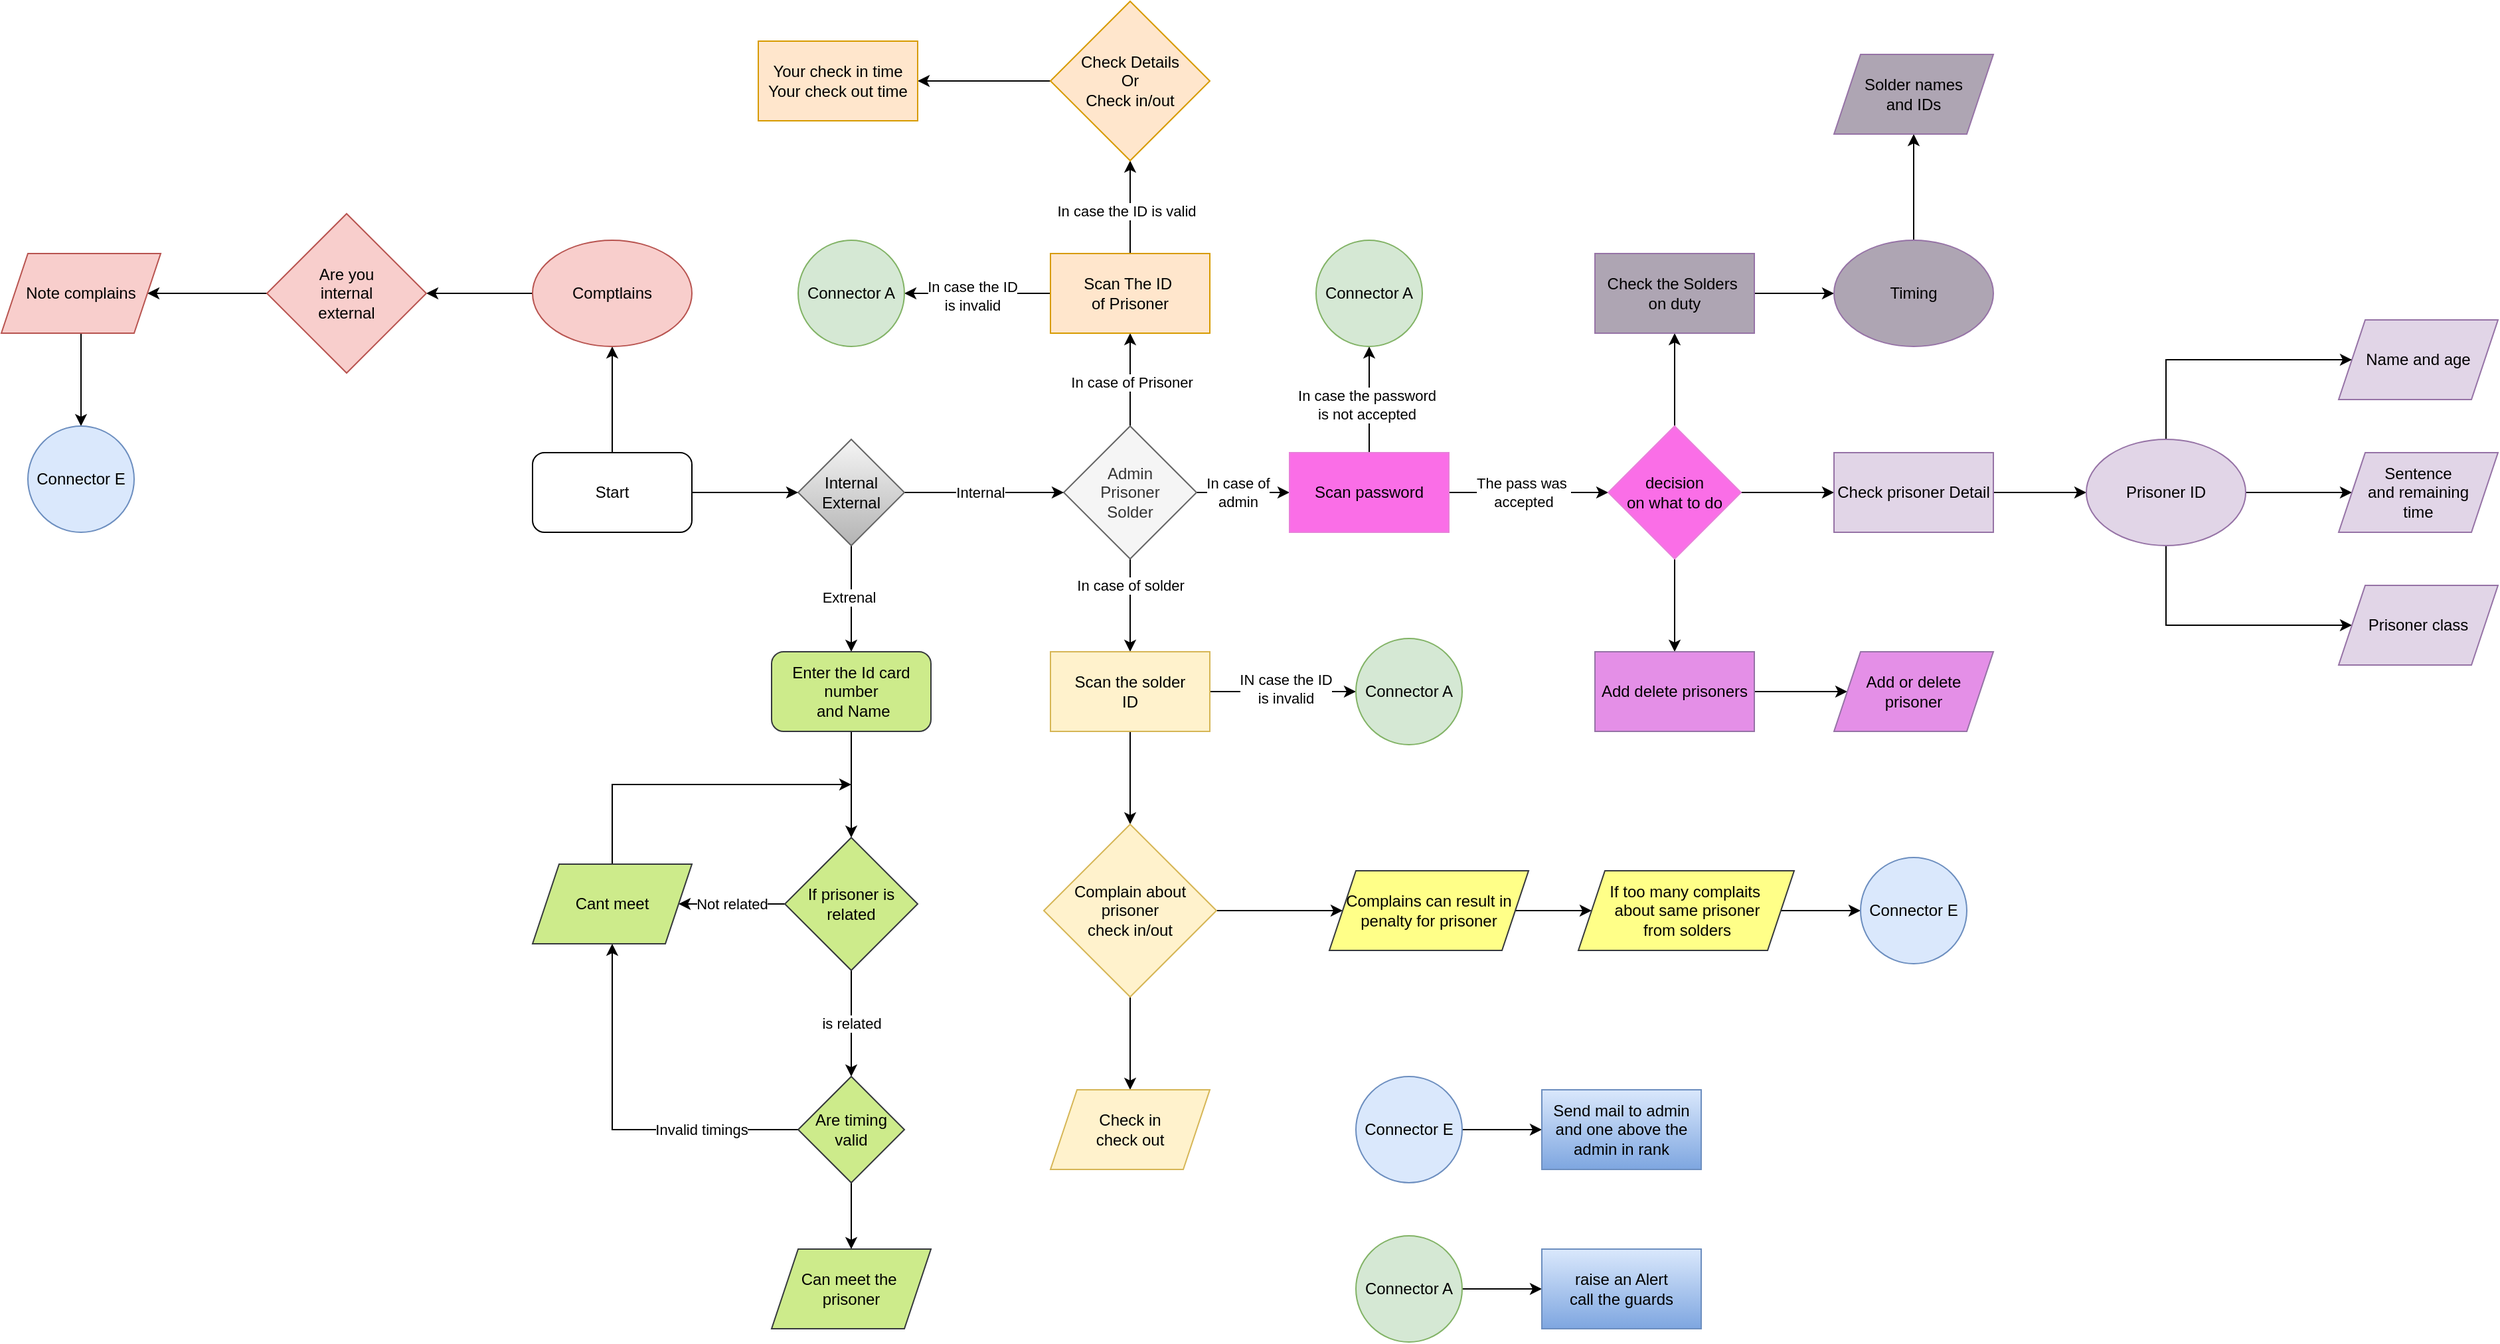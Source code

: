 <mxfile version="22.0.6" type="device">
  <diagram name="Page-1" id="rbHC8tteyZv3_Y-XcjUM">
    <mxGraphModel dx="3077" dy="2338" grid="1" gridSize="10" guides="1" tooltips="1" connect="1" arrows="1" fold="1" page="1" pageScale="1" pageWidth="850" pageHeight="1100" math="0" shadow="0">
      <root>
        <mxCell id="0" />
        <mxCell id="1" parent="0" />
        <mxCell id="c8P44Yv01NA82zBolo0K-5" value="" style="edgeStyle=orthogonalEdgeStyle;rounded=0;orthogonalLoop=1;jettySize=auto;html=1;" edge="1" parent="1" source="c8P44Yv01NA82zBolo0K-2" target="c8P44Yv01NA82zBolo0K-4">
          <mxGeometry relative="1" as="geometry" />
        </mxCell>
        <mxCell id="c8P44Yv01NA82zBolo0K-6" value="In case of Prisoner" style="edgeLabel;html=1;align=center;verticalAlign=middle;resizable=0;points=[];" vertex="1" connectable="0" parent="c8P44Yv01NA82zBolo0K-5">
          <mxGeometry x="-0.054" y="-1" relative="1" as="geometry">
            <mxPoint as="offset" />
          </mxGeometry>
        </mxCell>
        <mxCell id="c8P44Yv01NA82zBolo0K-17" value="" style="edgeStyle=orthogonalEdgeStyle;rounded=0;orthogonalLoop=1;jettySize=auto;html=1;" edge="1" parent="1" source="c8P44Yv01NA82zBolo0K-2" target="c8P44Yv01NA82zBolo0K-16">
          <mxGeometry relative="1" as="geometry" />
        </mxCell>
        <mxCell id="c8P44Yv01NA82zBolo0K-105" value="In case of&lt;br&gt;admin" style="edgeLabel;html=1;align=center;verticalAlign=middle;resizable=0;points=[];" vertex="1" connectable="0" parent="c8P44Yv01NA82zBolo0K-17">
          <mxGeometry x="-0.391" y="1" relative="1" as="geometry">
            <mxPoint x="9" y="1" as="offset" />
          </mxGeometry>
        </mxCell>
        <mxCell id="c8P44Yv01NA82zBolo0K-44" value="" style="edgeStyle=orthogonalEdgeStyle;rounded=0;orthogonalLoop=1;jettySize=auto;html=1;" edge="1" parent="1" source="c8P44Yv01NA82zBolo0K-2" target="c8P44Yv01NA82zBolo0K-43">
          <mxGeometry relative="1" as="geometry" />
        </mxCell>
        <mxCell id="c8P44Yv01NA82zBolo0K-104" value="In case of solder" style="edgeLabel;html=1;align=center;verticalAlign=middle;resizable=0;points=[];" vertex="1" connectable="0" parent="c8P44Yv01NA82zBolo0K-44">
          <mxGeometry x="-0.457" relative="1" as="geometry">
            <mxPoint y="1" as="offset" />
          </mxGeometry>
        </mxCell>
        <mxCell id="c8P44Yv01NA82zBolo0K-2" value="Admin&lt;br&gt;Prisoner&lt;br&gt;Solder" style="rhombus;whiteSpace=wrap;html=1;fillColor=#f5f5f5;fontColor=#333333;strokeColor=#666666;" vertex="1" parent="1">
          <mxGeometry x="310" y="250" width="100" height="100" as="geometry" />
        </mxCell>
        <mxCell id="c8P44Yv01NA82zBolo0K-8" value="" style="edgeStyle=orthogonalEdgeStyle;rounded=0;orthogonalLoop=1;jettySize=auto;html=1;" edge="1" parent="1" source="c8P44Yv01NA82zBolo0K-4" target="c8P44Yv01NA82zBolo0K-7">
          <mxGeometry relative="1" as="geometry" />
        </mxCell>
        <mxCell id="c8P44Yv01NA82zBolo0K-9" value="In case the ID is valid" style="edgeLabel;html=1;align=center;verticalAlign=middle;resizable=0;points=[];" vertex="1" connectable="0" parent="c8P44Yv01NA82zBolo0K-8">
          <mxGeometry x="-0.091" y="3" relative="1" as="geometry">
            <mxPoint as="offset" />
          </mxGeometry>
        </mxCell>
        <mxCell id="c8P44Yv01NA82zBolo0K-15" value="" style="edgeStyle=orthogonalEdgeStyle;rounded=0;orthogonalLoop=1;jettySize=auto;html=1;" edge="1" parent="1" source="c8P44Yv01NA82zBolo0K-4">
          <mxGeometry relative="1" as="geometry">
            <mxPoint x="190.0" y="150" as="targetPoint" />
          </mxGeometry>
        </mxCell>
        <mxCell id="c8P44Yv01NA82zBolo0K-50" value="In case the ID&lt;br&gt;is invalid" style="edgeLabel;html=1;align=center;verticalAlign=middle;resizable=0;points=[];" vertex="1" connectable="0" parent="c8P44Yv01NA82zBolo0K-15">
          <mxGeometry x="0.072" y="1" relative="1" as="geometry">
            <mxPoint x="-1" as="offset" />
          </mxGeometry>
        </mxCell>
        <mxCell id="c8P44Yv01NA82zBolo0K-4" value="Scan The ID&amp;nbsp;&lt;br&gt;of Prisoner" style="rounded=0;whiteSpace=wrap;html=1;fillColor=#ffe6cc;strokeColor=#d79b00;" vertex="1" parent="1">
          <mxGeometry x="300" y="120" width="120" height="60" as="geometry" />
        </mxCell>
        <mxCell id="c8P44Yv01NA82zBolo0K-11" value="" style="edgeStyle=orthogonalEdgeStyle;rounded=0;orthogonalLoop=1;jettySize=auto;html=1;" edge="1" parent="1" source="c8P44Yv01NA82zBolo0K-7" target="c8P44Yv01NA82zBolo0K-10">
          <mxGeometry relative="1" as="geometry" />
        </mxCell>
        <mxCell id="c8P44Yv01NA82zBolo0K-7" value="Check Details&lt;br&gt;Or&lt;br&gt;Check in/out" style="rhombus;whiteSpace=wrap;html=1;fillColor=#ffe6cc;strokeColor=#d79b00;" vertex="1" parent="1">
          <mxGeometry x="300" y="-70" width="120" height="120" as="geometry" />
        </mxCell>
        <mxCell id="c8P44Yv01NA82zBolo0K-10" value="Your check in time&lt;br&gt;Your check out time" style="rounded=0;whiteSpace=wrap;html=1;fillColor=#ffe6cc;strokeColor=#d79b00;" vertex="1" parent="1">
          <mxGeometry x="80" y="-40" width="120" height="60" as="geometry" />
        </mxCell>
        <mxCell id="c8P44Yv01NA82zBolo0K-21" value="" style="edgeStyle=orthogonalEdgeStyle;rounded=0;orthogonalLoop=1;jettySize=auto;html=1;" edge="1" parent="1" source="c8P44Yv01NA82zBolo0K-16" target="c8P44Yv01NA82zBolo0K-20">
          <mxGeometry relative="1" as="geometry" />
        </mxCell>
        <mxCell id="c8P44Yv01NA82zBolo0K-22" value="In case the password&lt;br&gt;is not accepted" style="edgeLabel;html=1;align=center;verticalAlign=middle;resizable=0;points=[];" vertex="1" connectable="0" parent="c8P44Yv01NA82zBolo0K-21">
          <mxGeometry x="-0.087" y="2" relative="1" as="geometry">
            <mxPoint as="offset" />
          </mxGeometry>
        </mxCell>
        <mxCell id="c8P44Yv01NA82zBolo0K-24" value="" style="edgeStyle=orthogonalEdgeStyle;rounded=0;orthogonalLoop=1;jettySize=auto;html=1;" edge="1" parent="1" source="c8P44Yv01NA82zBolo0K-16" target="c8P44Yv01NA82zBolo0K-23">
          <mxGeometry relative="1" as="geometry" />
        </mxCell>
        <mxCell id="c8P44Yv01NA82zBolo0K-25" value="The pass was&amp;nbsp;&lt;br&gt;accepted" style="edgeLabel;html=1;align=center;verticalAlign=middle;resizable=0;points=[];" vertex="1" connectable="0" parent="c8P44Yv01NA82zBolo0K-24">
          <mxGeometry x="-0.472" y="-1" relative="1" as="geometry">
            <mxPoint x="24" y="-1" as="offset" />
          </mxGeometry>
        </mxCell>
        <mxCell id="c8P44Yv01NA82zBolo0K-16" value="Scan password" style="rounded=0;whiteSpace=wrap;html=1;fillColor=#FA6EE7;strokeColor=#E880DA;" vertex="1" parent="1">
          <mxGeometry x="480" y="270" width="120" height="60" as="geometry" />
        </mxCell>
        <mxCell id="c8P44Yv01NA82zBolo0K-19" value="Connector A" style="ellipse;whiteSpace=wrap;html=1;aspect=fixed;fillColor=#d5e8d4;strokeColor=#82b366;" vertex="1" parent="1">
          <mxGeometry x="110" y="110" width="80" height="80" as="geometry" />
        </mxCell>
        <mxCell id="c8P44Yv01NA82zBolo0K-20" value="Connector A" style="ellipse;whiteSpace=wrap;html=1;aspect=fixed;fillColor=#d5e8d4;strokeColor=#82b366;" vertex="1" parent="1">
          <mxGeometry x="500" y="110" width="80" height="80" as="geometry" />
        </mxCell>
        <mxCell id="c8P44Yv01NA82zBolo0K-27" value="" style="edgeStyle=orthogonalEdgeStyle;rounded=0;orthogonalLoop=1;jettySize=auto;html=1;" edge="1" parent="1" source="c8P44Yv01NA82zBolo0K-23" target="c8P44Yv01NA82zBolo0K-26">
          <mxGeometry relative="1" as="geometry" />
        </mxCell>
        <mxCell id="c8P44Yv01NA82zBolo0K-29" value="" style="edgeStyle=orthogonalEdgeStyle;rounded=0;orthogonalLoop=1;jettySize=auto;html=1;" edge="1" parent="1" source="c8P44Yv01NA82zBolo0K-23" target="c8P44Yv01NA82zBolo0K-28">
          <mxGeometry relative="1" as="geometry" />
        </mxCell>
        <mxCell id="c8P44Yv01NA82zBolo0K-36" value="" style="edgeStyle=orthogonalEdgeStyle;rounded=0;orthogonalLoop=1;jettySize=auto;html=1;" edge="1" parent="1" source="c8P44Yv01NA82zBolo0K-23" target="c8P44Yv01NA82zBolo0K-35">
          <mxGeometry relative="1" as="geometry" />
        </mxCell>
        <mxCell id="c8P44Yv01NA82zBolo0K-23" value="decision&lt;br&gt;on what to do" style="rhombus;whiteSpace=wrap;html=1;rounded=0;fillColor=#FA6EE7;strokeColor=#E880DA;" vertex="1" parent="1">
          <mxGeometry x="720" y="250" width="100" height="100" as="geometry" />
        </mxCell>
        <mxCell id="c8P44Yv01NA82zBolo0K-85" value="" style="edgeStyle=orthogonalEdgeStyle;rounded=0;orthogonalLoop=1;jettySize=auto;html=1;" edge="1" parent="1" source="c8P44Yv01NA82zBolo0K-26" target="c8P44Yv01NA82zBolo0K-84">
          <mxGeometry relative="1" as="geometry" />
        </mxCell>
        <mxCell id="c8P44Yv01NA82zBolo0K-26" value="Check the Solders&amp;nbsp;&lt;br&gt;on duty" style="whiteSpace=wrap;html=1;rounded=0;fillColor=#AEA5B3;strokeColor=#9673a6;" vertex="1" parent="1">
          <mxGeometry x="710" y="120" width="120" height="60" as="geometry" />
        </mxCell>
        <mxCell id="c8P44Yv01NA82zBolo0K-32" value="" style="edgeStyle=orthogonalEdgeStyle;rounded=0;orthogonalLoop=1;jettySize=auto;html=1;" edge="1" parent="1" source="c8P44Yv01NA82zBolo0K-28" target="c8P44Yv01NA82zBolo0K-31">
          <mxGeometry relative="1" as="geometry" />
        </mxCell>
        <mxCell id="c8P44Yv01NA82zBolo0K-28" value="Check prisoner Detail" style="whiteSpace=wrap;html=1;rounded=0;fillColor=#e1d5e7;strokeColor=#9673a6;" vertex="1" parent="1">
          <mxGeometry x="890" y="270" width="120" height="60" as="geometry" />
        </mxCell>
        <mxCell id="c8P44Yv01NA82zBolo0K-30" value="Name and age" style="shape=parallelogram;perimeter=parallelogramPerimeter;whiteSpace=wrap;html=1;fixedSize=1;fillColor=#e1d5e7;strokeColor=#9673a6;" vertex="1" parent="1">
          <mxGeometry x="1270" y="170" width="120" height="60" as="geometry" />
        </mxCell>
        <mxCell id="c8P44Yv01NA82zBolo0K-37" value="" style="edgeStyle=orthogonalEdgeStyle;rounded=0;orthogonalLoop=1;jettySize=auto;html=1;" edge="1" parent="1" source="c8P44Yv01NA82zBolo0K-31" target="c8P44Yv01NA82zBolo0K-33">
          <mxGeometry relative="1" as="geometry" />
        </mxCell>
        <mxCell id="c8P44Yv01NA82zBolo0K-39" style="edgeStyle=orthogonalEdgeStyle;rounded=0;orthogonalLoop=1;jettySize=auto;html=1;entryX=0;entryY=0.5;entryDx=0;entryDy=0;" edge="1" parent="1" source="c8P44Yv01NA82zBolo0K-31" target="c8P44Yv01NA82zBolo0K-30">
          <mxGeometry relative="1" as="geometry">
            <mxPoint x="1140" y="190" as="targetPoint" />
            <Array as="points">
              <mxPoint x="1140" y="200" />
            </Array>
          </mxGeometry>
        </mxCell>
        <mxCell id="c8P44Yv01NA82zBolo0K-40" style="edgeStyle=orthogonalEdgeStyle;rounded=0;orthogonalLoop=1;jettySize=auto;html=1;exitX=0.5;exitY=1;exitDx=0;exitDy=0;entryX=0;entryY=0.5;entryDx=0;entryDy=0;" edge="1" parent="1" source="c8P44Yv01NA82zBolo0K-31" target="c8P44Yv01NA82zBolo0K-34">
          <mxGeometry relative="1" as="geometry">
            <Array as="points">
              <mxPoint x="1140" y="400" />
            </Array>
          </mxGeometry>
        </mxCell>
        <mxCell id="c8P44Yv01NA82zBolo0K-31" value="Prisoner ID" style="ellipse;whiteSpace=wrap;html=1;fillColor=#e1d5e7;strokeColor=#9673a6;" vertex="1" parent="1">
          <mxGeometry x="1080" y="260" width="120" height="80" as="geometry" />
        </mxCell>
        <mxCell id="c8P44Yv01NA82zBolo0K-33" value="Sentence&lt;br&gt;and remaining&lt;br&gt;time" style="shape=parallelogram;perimeter=parallelogramPerimeter;whiteSpace=wrap;html=1;fixedSize=1;fillColor=#e1d5e7;strokeColor=#9673a6;" vertex="1" parent="1">
          <mxGeometry x="1270" y="270" width="120" height="60" as="geometry" />
        </mxCell>
        <mxCell id="c8P44Yv01NA82zBolo0K-34" value="Prisoner class" style="shape=parallelogram;perimeter=parallelogramPerimeter;whiteSpace=wrap;html=1;fixedSize=1;fillColor=#e1d5e7;strokeColor=#9673a6;" vertex="1" parent="1">
          <mxGeometry x="1270" y="370" width="120" height="60" as="geometry" />
        </mxCell>
        <mxCell id="c8P44Yv01NA82zBolo0K-42" value="" style="edgeStyle=orthogonalEdgeStyle;rounded=0;orthogonalLoop=1;jettySize=auto;html=1;" edge="1" parent="1" source="c8P44Yv01NA82zBolo0K-35" target="c8P44Yv01NA82zBolo0K-41">
          <mxGeometry relative="1" as="geometry" />
        </mxCell>
        <mxCell id="c8P44Yv01NA82zBolo0K-35" value="Add delete prisoners" style="whiteSpace=wrap;html=1;rounded=0;fillColor=#E48FE7;strokeColor=#9673a6;" vertex="1" parent="1">
          <mxGeometry x="710" y="420" width="120" height="60" as="geometry" />
        </mxCell>
        <mxCell id="c8P44Yv01NA82zBolo0K-41" value="Add or delete&lt;br&gt;prisoner" style="shape=parallelogram;perimeter=parallelogramPerimeter;whiteSpace=wrap;html=1;fixedSize=1;fillColor=#E48FE7;strokeColor=#9673a6;" vertex="1" parent="1">
          <mxGeometry x="890" y="420" width="120" height="60" as="geometry" />
        </mxCell>
        <mxCell id="c8P44Yv01NA82zBolo0K-46" value="" style="edgeStyle=orthogonalEdgeStyle;rounded=0;orthogonalLoop=1;jettySize=auto;html=1;" edge="1" parent="1" source="c8P44Yv01NA82zBolo0K-43" target="c8P44Yv01NA82zBolo0K-45">
          <mxGeometry relative="1" as="geometry" />
        </mxCell>
        <mxCell id="c8P44Yv01NA82zBolo0K-48" value="" style="edgeStyle=orthogonalEdgeStyle;rounded=0;orthogonalLoop=1;jettySize=auto;html=1;" edge="1" parent="1" source="c8P44Yv01NA82zBolo0K-43">
          <mxGeometry relative="1" as="geometry">
            <mxPoint x="530" y="450" as="targetPoint" />
          </mxGeometry>
        </mxCell>
        <mxCell id="c8P44Yv01NA82zBolo0K-49" value="IN case the ID&lt;br&gt;is invalid" style="edgeLabel;html=1;align=center;verticalAlign=middle;resizable=0;points=[];" vertex="1" connectable="0" parent="c8P44Yv01NA82zBolo0K-48">
          <mxGeometry x="0.052" y="3" relative="1" as="geometry">
            <mxPoint x="-1" as="offset" />
          </mxGeometry>
        </mxCell>
        <mxCell id="c8P44Yv01NA82zBolo0K-43" value="Scan the solder&lt;br&gt;ID" style="whiteSpace=wrap;html=1;strokeColor=#d6b656;fillColor=#fff2cc;" vertex="1" parent="1">
          <mxGeometry x="300" y="420" width="120" height="60" as="geometry" />
        </mxCell>
        <mxCell id="c8P44Yv01NA82zBolo0K-77" value="" style="edgeStyle=orthogonalEdgeStyle;rounded=0;orthogonalLoop=1;jettySize=auto;html=1;" edge="1" parent="1" source="c8P44Yv01NA82zBolo0K-45" target="c8P44Yv01NA82zBolo0K-76">
          <mxGeometry relative="1" as="geometry" />
        </mxCell>
        <mxCell id="c8P44Yv01NA82zBolo0K-83" value="" style="edgeStyle=orthogonalEdgeStyle;rounded=0;orthogonalLoop=1;jettySize=auto;html=1;" edge="1" parent="1" source="c8P44Yv01NA82zBolo0K-45" target="c8P44Yv01NA82zBolo0K-82">
          <mxGeometry relative="1" as="geometry" />
        </mxCell>
        <mxCell id="c8P44Yv01NA82zBolo0K-45" value="Complain about prisoner&lt;br&gt;check in/out" style="rhombus;whiteSpace=wrap;html=1;strokeColor=#d6b656;fillColor=#fff2cc;" vertex="1" parent="1">
          <mxGeometry x="295" y="550" width="130" height="130" as="geometry" />
        </mxCell>
        <mxCell id="c8P44Yv01NA82zBolo0K-52" style="edgeStyle=orthogonalEdgeStyle;rounded=0;orthogonalLoop=1;jettySize=auto;html=1;exitX=1;exitY=0.5;exitDx=0;exitDy=0;entryX=0;entryY=0.5;entryDx=0;entryDy=0;" edge="1" parent="1" source="c8P44Yv01NA82zBolo0K-51" target="c8P44Yv01NA82zBolo0K-2">
          <mxGeometry relative="1" as="geometry" />
        </mxCell>
        <mxCell id="c8P44Yv01NA82zBolo0K-53" value="Internal" style="edgeLabel;html=1;align=center;verticalAlign=middle;resizable=0;points=[];" vertex="1" connectable="0" parent="c8P44Yv01NA82zBolo0K-52">
          <mxGeometry x="-0.036" y="4" relative="1" as="geometry">
            <mxPoint x="-1" y="4" as="offset" />
          </mxGeometry>
        </mxCell>
        <mxCell id="c8P44Yv01NA82zBolo0K-60" value="" style="edgeStyle=orthogonalEdgeStyle;rounded=0;orthogonalLoop=1;jettySize=auto;html=1;" edge="1" parent="1" source="c8P44Yv01NA82zBolo0K-51" target="c8P44Yv01NA82zBolo0K-59">
          <mxGeometry relative="1" as="geometry" />
        </mxCell>
        <mxCell id="c8P44Yv01NA82zBolo0K-103" value="Extrenal" style="edgeLabel;html=1;align=center;verticalAlign=middle;resizable=0;points=[];" vertex="1" connectable="0" parent="c8P44Yv01NA82zBolo0K-60">
          <mxGeometry x="-0.068" y="-2" relative="1" as="geometry">
            <mxPoint y="1" as="offset" />
          </mxGeometry>
        </mxCell>
        <mxCell id="c8P44Yv01NA82zBolo0K-51" value="Internal&lt;br&gt;External" style="rhombus;whiteSpace=wrap;html=1;fillColor=#f5f5f5;gradientColor=#b3b3b3;strokeColor=#666666;" vertex="1" parent="1">
          <mxGeometry x="110" y="260" width="80" height="80" as="geometry" />
        </mxCell>
        <mxCell id="c8P44Yv01NA82zBolo0K-57" value="" style="edgeStyle=orthogonalEdgeStyle;rounded=0;orthogonalLoop=1;jettySize=auto;html=1;" edge="1" parent="1" source="c8P44Yv01NA82zBolo0K-54" target="c8P44Yv01NA82zBolo0K-51">
          <mxGeometry relative="1" as="geometry" />
        </mxCell>
        <mxCell id="c8P44Yv01NA82zBolo0K-92" value="" style="edgeStyle=orthogonalEdgeStyle;rounded=0;orthogonalLoop=1;jettySize=auto;html=1;" edge="1" parent="1" source="c8P44Yv01NA82zBolo0K-54" target="c8P44Yv01NA82zBolo0K-89">
          <mxGeometry relative="1" as="geometry" />
        </mxCell>
        <mxCell id="c8P44Yv01NA82zBolo0K-54" value="Start" style="rounded=1;whiteSpace=wrap;html=1;" vertex="1" parent="1">
          <mxGeometry x="-90" y="270" width="120" height="60" as="geometry" />
        </mxCell>
        <mxCell id="c8P44Yv01NA82zBolo0K-58" value="Connector A" style="ellipse;whiteSpace=wrap;html=1;aspect=fixed;fillColor=#d5e8d4;strokeColor=#82b366;" vertex="1" parent="1">
          <mxGeometry x="530" y="410" width="80" height="80" as="geometry" />
        </mxCell>
        <mxCell id="c8P44Yv01NA82zBolo0K-64" value="" style="edgeStyle=orthogonalEdgeStyle;rounded=0;orthogonalLoop=1;jettySize=auto;html=1;" edge="1" parent="1" source="c8P44Yv01NA82zBolo0K-59" target="c8P44Yv01NA82zBolo0K-63">
          <mxGeometry relative="1" as="geometry" />
        </mxCell>
        <mxCell id="c8P44Yv01NA82zBolo0K-59" value="Enter the Id card number&lt;br&gt;&amp;nbsp;and Name" style="rounded=1;whiteSpace=wrap;html=1;fillColor=#cdeb8b;strokeColor=#36393d;" vertex="1" parent="1">
          <mxGeometry x="90" y="420" width="120" height="60" as="geometry" />
        </mxCell>
        <mxCell id="c8P44Yv01NA82zBolo0K-66" value="" style="edgeStyle=orthogonalEdgeStyle;rounded=0;orthogonalLoop=1;jettySize=auto;html=1;" edge="1" parent="1" source="c8P44Yv01NA82zBolo0K-63" target="c8P44Yv01NA82zBolo0K-65">
          <mxGeometry relative="1" as="geometry" />
        </mxCell>
        <mxCell id="c8P44Yv01NA82zBolo0K-73" value="is related" style="edgeLabel;html=1;align=center;verticalAlign=middle;resizable=0;points=[];" vertex="1" connectable="0" parent="c8P44Yv01NA82zBolo0K-66">
          <mxGeometry x="-0.007" relative="1" as="geometry">
            <mxPoint as="offset" />
          </mxGeometry>
        </mxCell>
        <mxCell id="c8P44Yv01NA82zBolo0K-68" value="" style="edgeStyle=orthogonalEdgeStyle;rounded=0;orthogonalLoop=1;jettySize=auto;html=1;" edge="1" parent="1" source="c8P44Yv01NA82zBolo0K-63" target="c8P44Yv01NA82zBolo0K-67">
          <mxGeometry relative="1" as="geometry" />
        </mxCell>
        <mxCell id="c8P44Yv01NA82zBolo0K-71" value="Not related" style="edgeLabel;html=1;align=center;verticalAlign=middle;resizable=0;points=[];" vertex="1" connectable="0" parent="c8P44Yv01NA82zBolo0K-68">
          <mxGeometry x="0.154" relative="1" as="geometry">
            <mxPoint x="6" as="offset" />
          </mxGeometry>
        </mxCell>
        <mxCell id="c8P44Yv01NA82zBolo0K-63" value="If prisoner is related" style="rhombus;whiteSpace=wrap;html=1;fillColor=#cdeb8b;strokeColor=#36393d;" vertex="1" parent="1">
          <mxGeometry x="100" y="560" width="100" height="100" as="geometry" />
        </mxCell>
        <mxCell id="c8P44Yv01NA82zBolo0K-69" style="edgeStyle=orthogonalEdgeStyle;rounded=0;orthogonalLoop=1;jettySize=auto;html=1;exitX=0;exitY=0.5;exitDx=0;exitDy=0;" edge="1" parent="1" source="c8P44Yv01NA82zBolo0K-65" target="c8P44Yv01NA82zBolo0K-67">
          <mxGeometry relative="1" as="geometry" />
        </mxCell>
        <mxCell id="c8P44Yv01NA82zBolo0K-70" value="Invalid timings" style="edgeLabel;html=1;align=center;verticalAlign=middle;resizable=0;points=[];" vertex="1" connectable="0" parent="c8P44Yv01NA82zBolo0K-69">
          <mxGeometry x="-0.476" relative="1" as="geometry">
            <mxPoint as="offset" />
          </mxGeometry>
        </mxCell>
        <mxCell id="c8P44Yv01NA82zBolo0K-75" value="" style="edgeStyle=orthogonalEdgeStyle;rounded=0;orthogonalLoop=1;jettySize=auto;html=1;" edge="1" parent="1" source="c8P44Yv01NA82zBolo0K-65" target="c8P44Yv01NA82zBolo0K-74">
          <mxGeometry relative="1" as="geometry" />
        </mxCell>
        <mxCell id="c8P44Yv01NA82zBolo0K-65" value="Are timing valid" style="rhombus;whiteSpace=wrap;html=1;fillColor=#cdeb8b;strokeColor=#36393d;" vertex="1" parent="1">
          <mxGeometry x="110" y="740" width="80" height="80" as="geometry" />
        </mxCell>
        <mxCell id="c8P44Yv01NA82zBolo0K-72" style="edgeStyle=orthogonalEdgeStyle;rounded=0;orthogonalLoop=1;jettySize=auto;html=1;" edge="1" parent="1" source="c8P44Yv01NA82zBolo0K-67">
          <mxGeometry relative="1" as="geometry">
            <mxPoint x="150" y="520" as="targetPoint" />
            <Array as="points">
              <mxPoint x="-30" y="520" />
            </Array>
          </mxGeometry>
        </mxCell>
        <mxCell id="c8P44Yv01NA82zBolo0K-67" value="Cant meet" style="shape=parallelogram;perimeter=parallelogramPerimeter;whiteSpace=wrap;html=1;fixedSize=1;fillColor=#cdeb8b;strokeColor=#36393d;" vertex="1" parent="1">
          <mxGeometry x="-90" y="580" width="120" height="60" as="geometry" />
        </mxCell>
        <mxCell id="c8P44Yv01NA82zBolo0K-74" value="Can meet the&amp;nbsp;&lt;br&gt;prisoner" style="shape=parallelogram;perimeter=parallelogramPerimeter;whiteSpace=wrap;html=1;fixedSize=1;fillColor=#cdeb8b;strokeColor=#36393d;" vertex="1" parent="1">
          <mxGeometry x="90" y="870" width="120" height="60" as="geometry" />
        </mxCell>
        <mxCell id="c8P44Yv01NA82zBolo0K-79" value="" style="edgeStyle=orthogonalEdgeStyle;rounded=0;orthogonalLoop=1;jettySize=auto;html=1;" edge="1" parent="1" source="c8P44Yv01NA82zBolo0K-76" target="c8P44Yv01NA82zBolo0K-78">
          <mxGeometry relative="1" as="geometry" />
        </mxCell>
        <mxCell id="c8P44Yv01NA82zBolo0K-76" value="Complains can result in&lt;br&gt;penalty for prisoner" style="shape=parallelogram;perimeter=parallelogramPerimeter;whiteSpace=wrap;html=1;fixedSize=1;fillColor=#ffff88;strokeColor=#36393d;" vertex="1" parent="1">
          <mxGeometry x="510" y="585" width="150" height="60" as="geometry" />
        </mxCell>
        <mxCell id="c8P44Yv01NA82zBolo0K-81" value="" style="edgeStyle=orthogonalEdgeStyle;rounded=0;orthogonalLoop=1;jettySize=auto;html=1;" edge="1" parent="1" source="c8P44Yv01NA82zBolo0K-78" target="c8P44Yv01NA82zBolo0K-80">
          <mxGeometry relative="1" as="geometry" />
        </mxCell>
        <mxCell id="c8P44Yv01NA82zBolo0K-78" value="If too many complaits&amp;nbsp;&lt;br&gt;about same prisoner&lt;br&gt;from solders" style="shape=parallelogram;perimeter=parallelogramPerimeter;whiteSpace=wrap;html=1;fixedSize=1;fillColor=#ffff88;strokeColor=#36393d;" vertex="1" parent="1">
          <mxGeometry x="697.5" y="585" width="162.5" height="60" as="geometry" />
        </mxCell>
        <mxCell id="c8P44Yv01NA82zBolo0K-80" value="Connector E" style="ellipse;whiteSpace=wrap;html=1;fillColor=#dae8fc;strokeColor=#6c8ebf;" vertex="1" parent="1">
          <mxGeometry x="910" y="575" width="80" height="80" as="geometry" />
        </mxCell>
        <mxCell id="c8P44Yv01NA82zBolo0K-82" value="Check in&lt;br&gt;check out" style="shape=parallelogram;perimeter=parallelogramPerimeter;whiteSpace=wrap;html=1;fixedSize=1;fillColor=#fff2cc;strokeColor=#d6b656;" vertex="1" parent="1">
          <mxGeometry x="300" y="750" width="120" height="60" as="geometry" />
        </mxCell>
        <mxCell id="c8P44Yv01NA82zBolo0K-87" value="" style="edgeStyle=orthogonalEdgeStyle;rounded=0;orthogonalLoop=1;jettySize=auto;html=1;" edge="1" parent="1" source="c8P44Yv01NA82zBolo0K-84" target="c8P44Yv01NA82zBolo0K-86">
          <mxGeometry relative="1" as="geometry" />
        </mxCell>
        <mxCell id="c8P44Yv01NA82zBolo0K-84" value="Timing" style="ellipse;whiteSpace=wrap;html=1;fillColor=#AEA5B3;strokeColor=#9673a6;" vertex="1" parent="1">
          <mxGeometry x="890" y="110" width="120" height="80" as="geometry" />
        </mxCell>
        <mxCell id="c8P44Yv01NA82zBolo0K-86" value="Solder names &lt;br&gt;and IDs" style="shape=parallelogram;perimeter=parallelogramPerimeter;whiteSpace=wrap;html=1;fixedSize=1;fillColor=#AEA5B3;strokeColor=#9673a6;" vertex="1" parent="1">
          <mxGeometry x="890" y="-30" width="120" height="60" as="geometry" />
        </mxCell>
        <mxCell id="c8P44Yv01NA82zBolo0K-91" value="" style="edgeStyle=orthogonalEdgeStyle;rounded=0;orthogonalLoop=1;jettySize=auto;html=1;" edge="1" parent="1" source="c8P44Yv01NA82zBolo0K-89" target="c8P44Yv01NA82zBolo0K-90">
          <mxGeometry relative="1" as="geometry" />
        </mxCell>
        <mxCell id="c8P44Yv01NA82zBolo0K-89" value="Comptlains" style="ellipse;whiteSpace=wrap;html=1;fillColor=#f8cecc;strokeColor=#b85450;" vertex="1" parent="1">
          <mxGeometry x="-90" y="110" width="120" height="80" as="geometry" />
        </mxCell>
        <mxCell id="c8P44Yv01NA82zBolo0K-94" value="" style="edgeStyle=orthogonalEdgeStyle;rounded=0;orthogonalLoop=1;jettySize=auto;html=1;" edge="1" parent="1" source="c8P44Yv01NA82zBolo0K-90" target="c8P44Yv01NA82zBolo0K-93">
          <mxGeometry relative="1" as="geometry" />
        </mxCell>
        <mxCell id="c8P44Yv01NA82zBolo0K-90" value="Are you&lt;br&gt;internal&lt;br&gt;external" style="rhombus;whiteSpace=wrap;html=1;fillColor=#f8cecc;strokeColor=#b85450;" vertex="1" parent="1">
          <mxGeometry x="-290" y="90" width="120" height="120" as="geometry" />
        </mxCell>
        <mxCell id="c8P44Yv01NA82zBolo0K-96" value="" style="edgeStyle=orthogonalEdgeStyle;rounded=0;orthogonalLoop=1;jettySize=auto;html=1;" edge="1" parent="1" source="c8P44Yv01NA82zBolo0K-93" target="c8P44Yv01NA82zBolo0K-95">
          <mxGeometry relative="1" as="geometry" />
        </mxCell>
        <mxCell id="c8P44Yv01NA82zBolo0K-93" value="Note complains" style="shape=parallelogram;perimeter=parallelogramPerimeter;whiteSpace=wrap;html=1;fixedSize=1;fillColor=#f8cecc;strokeColor=#b85450;" vertex="1" parent="1">
          <mxGeometry x="-490" y="120" width="120" height="60" as="geometry" />
        </mxCell>
        <mxCell id="c8P44Yv01NA82zBolo0K-95" value="Connector E" style="ellipse;whiteSpace=wrap;html=1;fillColor=#dae8fc;strokeColor=#6c8ebf;" vertex="1" parent="1">
          <mxGeometry x="-470" y="250" width="80" height="80" as="geometry" />
        </mxCell>
        <mxCell id="c8P44Yv01NA82zBolo0K-99" value="" style="edgeStyle=orthogonalEdgeStyle;rounded=0;orthogonalLoop=1;jettySize=auto;html=1;" edge="1" parent="1" source="c8P44Yv01NA82zBolo0K-97" target="c8P44Yv01NA82zBolo0K-98">
          <mxGeometry relative="1" as="geometry" />
        </mxCell>
        <mxCell id="c8P44Yv01NA82zBolo0K-97" value="Connector E" style="ellipse;whiteSpace=wrap;html=1;fillColor=#dae8fc;strokeColor=#6c8ebf;" vertex="1" parent="1">
          <mxGeometry x="530" y="740" width="80" height="80" as="geometry" />
        </mxCell>
        <mxCell id="c8P44Yv01NA82zBolo0K-98" value="Send mail to admin and one above the admin in rank" style="whiteSpace=wrap;html=1;fillColor=#dae8fc;gradientColor=#7ea6e0;strokeColor=#6c8ebf;" vertex="1" parent="1">
          <mxGeometry x="670" y="750" width="120" height="60" as="geometry" />
        </mxCell>
        <mxCell id="c8P44Yv01NA82zBolo0K-102" value="" style="edgeStyle=orthogonalEdgeStyle;rounded=0;orthogonalLoop=1;jettySize=auto;html=1;" edge="1" parent="1" source="c8P44Yv01NA82zBolo0K-100" target="c8P44Yv01NA82zBolo0K-101">
          <mxGeometry relative="1" as="geometry" />
        </mxCell>
        <mxCell id="c8P44Yv01NA82zBolo0K-100" value="Connector A" style="ellipse;whiteSpace=wrap;html=1;aspect=fixed;fillColor=#d5e8d4;strokeColor=#82b366;" vertex="1" parent="1">
          <mxGeometry x="530" y="860" width="80" height="80" as="geometry" />
        </mxCell>
        <mxCell id="c8P44Yv01NA82zBolo0K-101" value="raise an Alert&lt;br&gt;call the guards" style="whiteSpace=wrap;html=1;fillColor=#dae8fc;gradientColor=#7ea6e0;strokeColor=#6c8ebf;" vertex="1" parent="1">
          <mxGeometry x="670" y="870" width="120" height="60" as="geometry" />
        </mxCell>
      </root>
    </mxGraphModel>
  </diagram>
</mxfile>
